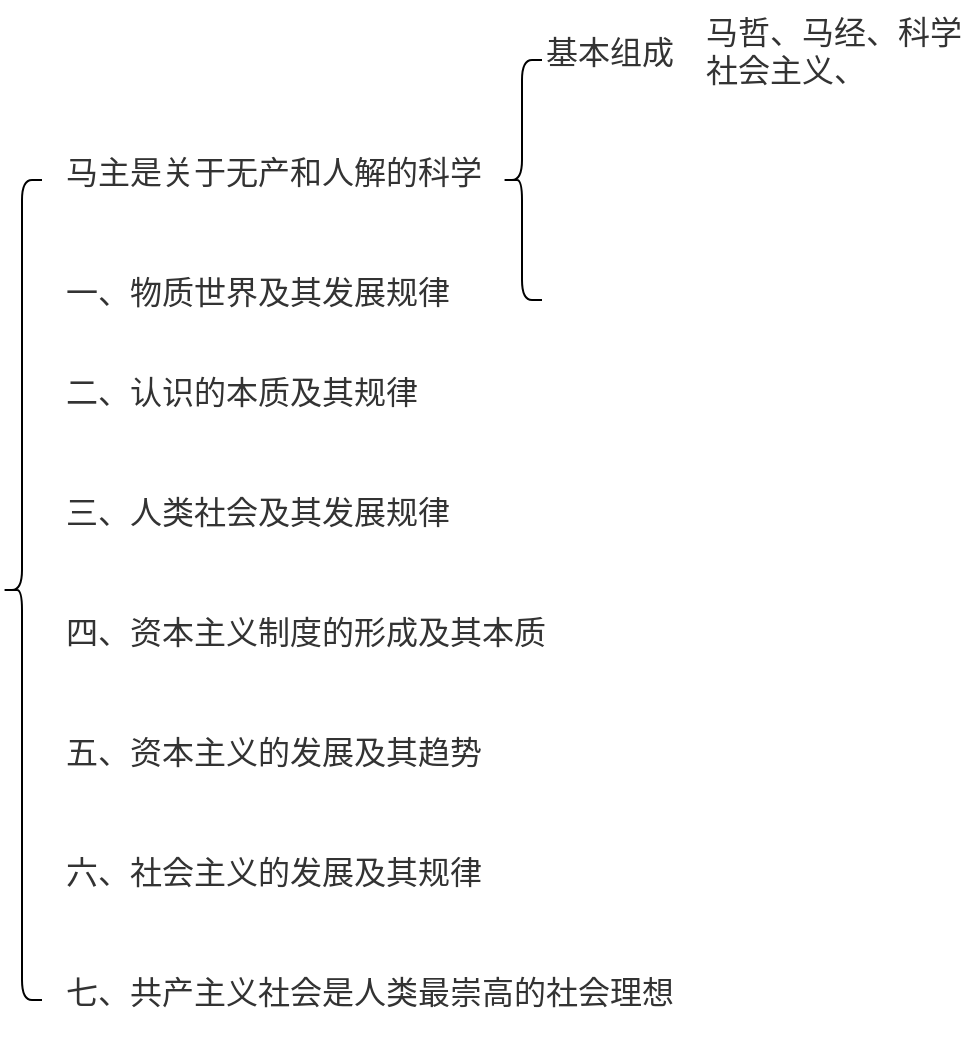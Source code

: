 <mxfile version="24.4.4" type="github">
  <diagram name="第 1 页" id="-wan3ZfH7ez20MEOnloe">
    <mxGraphModel dx="910" dy="466" grid="1" gridSize="10" guides="1" tooltips="1" connect="1" arrows="1" fold="1" page="1" pageScale="1" pageWidth="827" pageHeight="1169" math="0" shadow="0">
      <root>
        <mxCell id="0" />
        <mxCell id="1" parent="0" />
        <mxCell id="wunBxoblAqpyveULy-om-1" value="" style="shape=curlyBracket;whiteSpace=wrap;html=1;rounded=1;labelPosition=left;verticalLabelPosition=middle;align=right;verticalAlign=middle;" vertex="1" parent="1">
          <mxGeometry x="190" y="480" width="20" height="410" as="geometry" />
        </mxCell>
        <mxCell id="wunBxoblAqpyveULy-om-2" value="&lt;span style=&quot;color: rgb(51, 51, 51); font-family: &amp;quot;Noto Sans SC&amp;quot;; font-size: 16px; font-style: normal; font-variant-ligatures: normal; font-variant-caps: normal; font-weight: 400; letter-spacing: normal; orphans: 2; text-align: left; text-indent: 0px; text-transform: none; widows: 2; word-spacing: 0px; -webkit-text-stroke-width: 0px; white-space: normal; background-color: rgb(255, 255, 255); text-decoration-thickness: initial; text-decoration-style: initial; text-decoration-color: initial; display: inline !important; float: none;&quot;&gt;马主是关于无产和人解的科学&lt;/span&gt;" style="text;whiteSpace=wrap;html=1;" vertex="1" parent="1">
          <mxGeometry x="220" y="460" width="220" height="40" as="geometry" />
        </mxCell>
        <mxCell id="wunBxoblAqpyveULy-om-3" value="&lt;span style=&quot;color: rgb(51, 51, 51); font-family: &amp;quot;Noto Sans SC&amp;quot;; font-size: 16px; font-style: normal; font-variant-ligatures: normal; font-variant-caps: normal; font-weight: 400; letter-spacing: normal; orphans: 2; text-align: left; text-indent: 0px; text-transform: none; widows: 2; word-spacing: 0px; -webkit-text-stroke-width: 0px; white-space: normal; background-color: rgb(255, 255, 255); text-decoration-thickness: initial; text-decoration-style: initial; text-decoration-color: initial; display: inline !important; float: none;&quot;&gt;一、物质世界及其发展规律&lt;/span&gt;" style="text;whiteSpace=wrap;html=1;" vertex="1" parent="1">
          <mxGeometry x="220" y="520" width="220" height="40" as="geometry" />
        </mxCell>
        <mxCell id="wunBxoblAqpyveULy-om-4" value="&lt;span style=&quot;color: rgb(51, 51, 51); font-family: &amp;quot;Noto Sans SC&amp;quot;; font-size: 16px; font-style: normal; font-variant-ligatures: normal; font-variant-caps: normal; font-weight: 400; letter-spacing: normal; orphans: 2; text-align: left; text-indent: 0px; text-transform: none; widows: 2; word-spacing: 0px; -webkit-text-stroke-width: 0px; white-space: normal; background-color: rgb(255, 255, 255); text-decoration-thickness: initial; text-decoration-style: initial; text-decoration-color: initial; display: inline !important; float: none;&quot;&gt;二、认识的本质及其规律&lt;/span&gt;" style="text;whiteSpace=wrap;html=1;" vertex="1" parent="1">
          <mxGeometry x="220" y="570" width="180" height="40" as="geometry" />
        </mxCell>
        <mxCell id="wunBxoblAqpyveULy-om-5" value="&lt;span style=&quot;color: rgb(51, 51, 51); font-family: &amp;quot;Noto Sans SC&amp;quot;; font-size: 16px; font-style: normal; font-variant-ligatures: normal; font-variant-caps: normal; font-weight: 400; letter-spacing: normal; orphans: 2; text-align: left; text-indent: 0px; text-transform: none; widows: 2; word-spacing: 0px; -webkit-text-stroke-width: 0px; white-space: normal; background-color: rgb(255, 255, 255); text-decoration-thickness: initial; text-decoration-style: initial; text-decoration-color: initial; display: inline !important; float: none;&quot;&gt;三、人类社会及其发展规律&lt;/span&gt;" style="text;whiteSpace=wrap;html=1;" vertex="1" parent="1">
          <mxGeometry x="220" y="630" width="260" height="40" as="geometry" />
        </mxCell>
        <mxCell id="wunBxoblAqpyveULy-om-6" value="&lt;span style=&quot;color: rgb(51, 51, 51); font-family: &amp;quot;Noto Sans SC&amp;quot;; font-size: 16px; font-style: normal; font-variant-ligatures: normal; font-variant-caps: normal; font-weight: 400; letter-spacing: normal; orphans: 2; text-align: left; text-indent: 0px; text-transform: none; widows: 2; word-spacing: 0px; -webkit-text-stroke-width: 0px; white-space: normal; background-color: rgb(255, 255, 255); text-decoration-thickness: initial; text-decoration-style: initial; text-decoration-color: initial; display: inline !important; float: none;&quot;&gt;四、资本主义制度的形成及其本质&lt;/span&gt;" style="text;whiteSpace=wrap;html=1;" vertex="1" parent="1">
          <mxGeometry x="220" y="690" width="270" height="40" as="geometry" />
        </mxCell>
        <mxCell id="wunBxoblAqpyveULy-om-7" value="&lt;span style=&quot;color: rgb(51, 51, 51); font-family: &amp;quot;Noto Sans SC&amp;quot;; font-size: 16px; font-style: normal; font-variant-ligatures: normal; font-variant-caps: normal; font-weight: 400; letter-spacing: normal; orphans: 2; text-align: left; text-indent: 0px; text-transform: none; widows: 2; word-spacing: 0px; -webkit-text-stroke-width: 0px; white-space: normal; background-color: rgb(255, 255, 255); text-decoration-thickness: initial; text-decoration-style: initial; text-decoration-color: initial; display: inline !important; float: none;&quot;&gt;五、资本主义的发展及其趋势&lt;/span&gt;" style="text;whiteSpace=wrap;html=1;" vertex="1" parent="1">
          <mxGeometry x="220" y="750" width="210" height="40" as="geometry" />
        </mxCell>
        <mxCell id="wunBxoblAqpyveULy-om-8" value="&lt;span style=&quot;color: rgb(51, 51, 51); font-family: &amp;quot;Noto Sans SC&amp;quot;; font-size: 16px; font-style: normal; font-variant-ligatures: normal; font-variant-caps: normal; font-weight: 400; letter-spacing: normal; orphans: 2; text-align: left; text-indent: 0px; text-transform: none; widows: 2; word-spacing: 0px; -webkit-text-stroke-width: 0px; white-space: normal; background-color: rgb(255, 255, 255); text-decoration-thickness: initial; text-decoration-style: initial; text-decoration-color: initial; display: inline !important; float: none;&quot;&gt;六、社会主义的发展及其规律&lt;/span&gt;" style="text;whiteSpace=wrap;html=1;" vertex="1" parent="1">
          <mxGeometry x="220" y="810" width="210" height="40" as="geometry" />
        </mxCell>
        <mxCell id="wunBxoblAqpyveULy-om-9" value="&lt;span style=&quot;color: rgb(51, 51, 51); font-family: &amp;quot;Noto Sans SC&amp;quot;; font-size: 16px; font-style: normal; font-variant-ligatures: normal; font-variant-caps: normal; font-weight: 400; letter-spacing: normal; orphans: 2; text-align: left; text-indent: 0px; text-transform: none; widows: 2; word-spacing: 0px; -webkit-text-stroke-width: 0px; white-space: normal; background-color: rgb(255, 255, 255); text-decoration-thickness: initial; text-decoration-style: initial; text-decoration-color: initial; display: inline !important; float: none;&quot;&gt;七、共产主义社会是人类最崇高的社会理想&lt;/span&gt;" style="text;whiteSpace=wrap;html=1;" vertex="1" parent="1">
          <mxGeometry x="220" y="870" width="310" height="40" as="geometry" />
        </mxCell>
        <mxCell id="wunBxoblAqpyveULy-om-10" value="" style="shape=curlyBracket;whiteSpace=wrap;html=1;rounded=1;labelPosition=left;verticalLabelPosition=middle;align=right;verticalAlign=middle;" vertex="1" parent="1">
          <mxGeometry x="440" y="420" width="20" height="120" as="geometry" />
        </mxCell>
        <mxCell id="wunBxoblAqpyveULy-om-11" value="&lt;span style=&quot;color: rgb(51, 51, 51); font-family: &amp;quot;Noto Sans SC&amp;quot;; font-size: 16px; font-style: normal; font-variant-ligatures: normal; font-variant-caps: normal; font-weight: 400; letter-spacing: normal; orphans: 2; text-align: left; text-indent: 0px; text-transform: none; widows: 2; word-spacing: 0px; -webkit-text-stroke-width: 0px; white-space: normal; background-color: rgb(255, 255, 255); text-decoration-thickness: initial; text-decoration-style: initial; text-decoration-color: initial; display: inline !important; float: none;&quot;&gt;基本组成&lt;/span&gt;" style="text;whiteSpace=wrap;html=1;" vertex="1" parent="1">
          <mxGeometry x="460" y="400" width="100" height="40" as="geometry" />
        </mxCell>
        <mxCell id="wunBxoblAqpyveULy-om-12" value="&lt;span style=&quot;color: rgb(51, 51, 51); font-family: &amp;quot;Noto Sans SC&amp;quot;; font-size: 16px; background-color: rgb(255, 255, 255);&quot;&gt;马哲、马经、科学社会主义、&lt;/span&gt;" style="text;whiteSpace=wrap;html=1;" vertex="1" parent="1">
          <mxGeometry x="540" y="390" width="130" height="40" as="geometry" />
        </mxCell>
      </root>
    </mxGraphModel>
  </diagram>
</mxfile>
